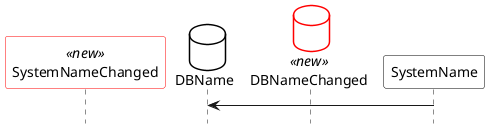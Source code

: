 {
  "sha1": "oh19chq6fzrzoqk0cmeqj8tv8oshgik",
  "insertion": {
    "when": "2024-06-04T17:28:39.859Z",
    "url": "https://forum.plantuml.net/11761/stereotype-overrides-database-stereotype-customisation",
    "user": "plantuml@gmail.com"
  }
}
@startuml
hide footbox
'hide << new >> stereotype

skinparam database {
    BorderColor<< new >> red
    BorderColor black
    BackgroundColor white
}

skinparam participant {
    BorderColor black
    BackgroundColor white
    BorderColor<< new >> red
}

participant SystemNameChanged<<new>>
database DBName
database DBNameChanged<<new>>

SystemName -> DBName
@enduml

